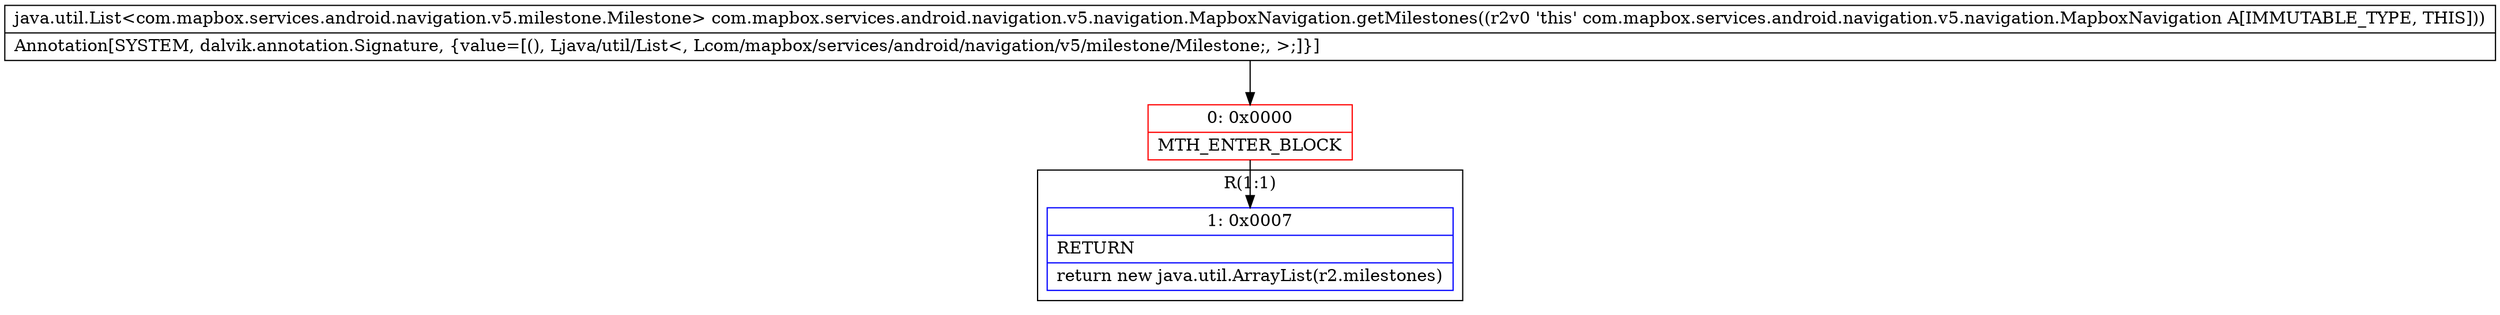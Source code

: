digraph "CFG forcom.mapbox.services.android.navigation.v5.navigation.MapboxNavigation.getMilestones()Ljava\/util\/List;" {
subgraph cluster_Region_1734732322 {
label = "R(1:1)";
node [shape=record,color=blue];
Node_1 [shape=record,label="{1\:\ 0x0007|RETURN\l|return new java.util.ArrayList(r2.milestones)\l}"];
}
Node_0 [shape=record,color=red,label="{0\:\ 0x0000|MTH_ENTER_BLOCK\l}"];
MethodNode[shape=record,label="{java.util.List\<com.mapbox.services.android.navigation.v5.milestone.Milestone\> com.mapbox.services.android.navigation.v5.navigation.MapboxNavigation.getMilestones((r2v0 'this' com.mapbox.services.android.navigation.v5.navigation.MapboxNavigation A[IMMUTABLE_TYPE, THIS]))  | Annotation[SYSTEM, dalvik.annotation.Signature, \{value=[(), Ljava\/util\/List\<, Lcom\/mapbox\/services\/android\/navigation\/v5\/milestone\/Milestone;, \>;]\}]\l}"];
MethodNode -> Node_0;
Node_0 -> Node_1;
}

